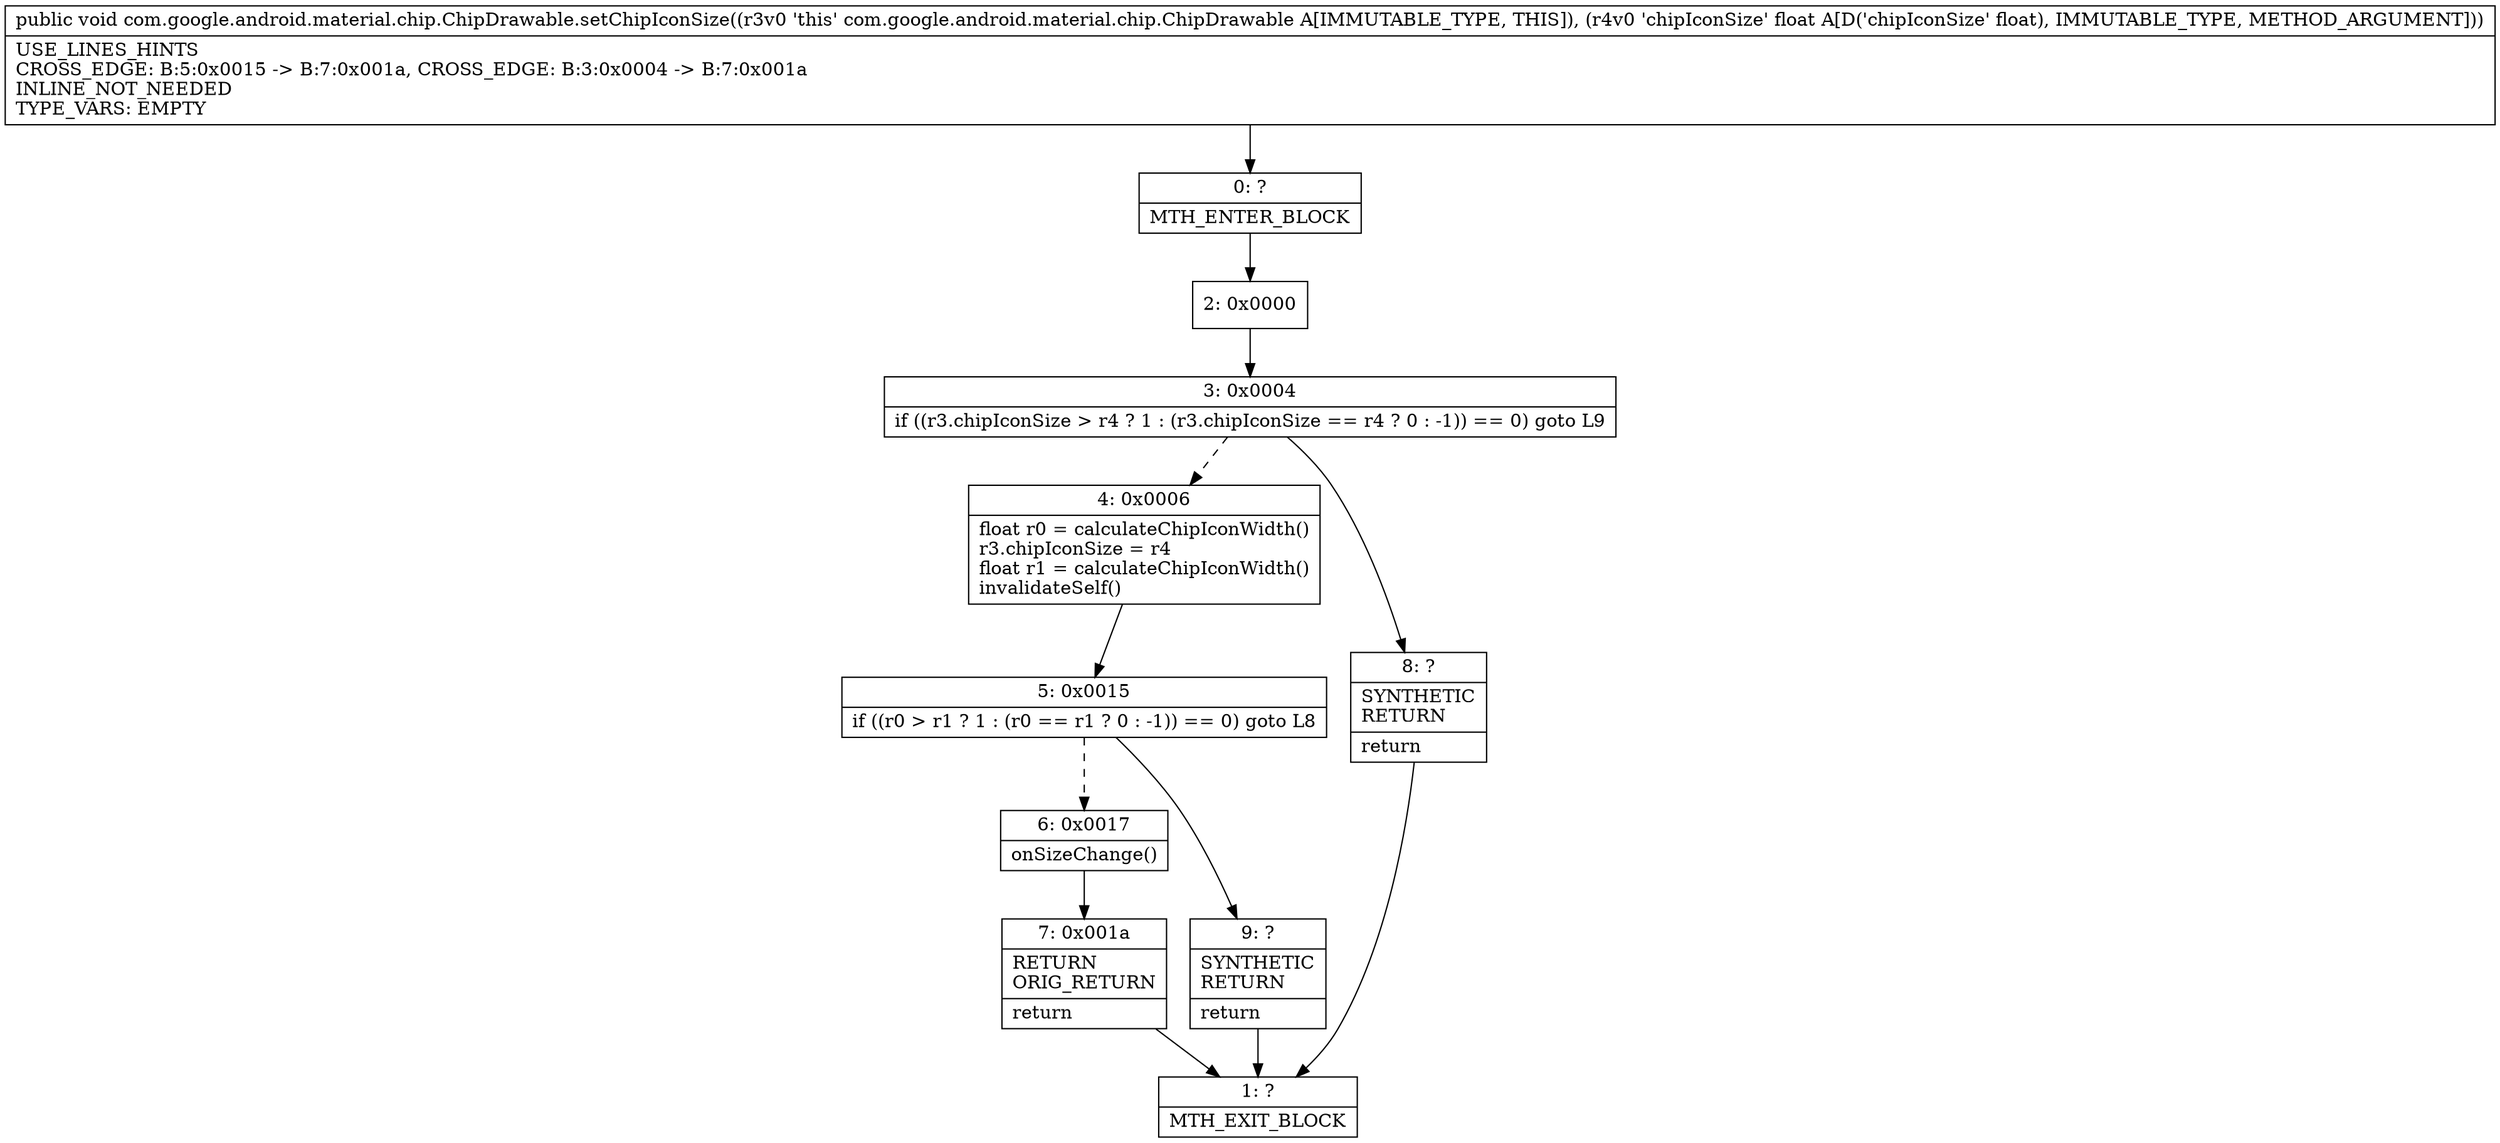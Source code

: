 digraph "CFG forcom.google.android.material.chip.ChipDrawable.setChipIconSize(F)V" {
Node_0 [shape=record,label="{0\:\ ?|MTH_ENTER_BLOCK\l}"];
Node_2 [shape=record,label="{2\:\ 0x0000}"];
Node_3 [shape=record,label="{3\:\ 0x0004|if ((r3.chipIconSize \> r4 ? 1 : (r3.chipIconSize == r4 ? 0 : \-1)) == 0) goto L9\l}"];
Node_4 [shape=record,label="{4\:\ 0x0006|float r0 = calculateChipIconWidth()\lr3.chipIconSize = r4\lfloat r1 = calculateChipIconWidth()\linvalidateSelf()\l}"];
Node_5 [shape=record,label="{5\:\ 0x0015|if ((r0 \> r1 ? 1 : (r0 == r1 ? 0 : \-1)) == 0) goto L8\l}"];
Node_6 [shape=record,label="{6\:\ 0x0017|onSizeChange()\l}"];
Node_7 [shape=record,label="{7\:\ 0x001a|RETURN\lORIG_RETURN\l|return\l}"];
Node_1 [shape=record,label="{1\:\ ?|MTH_EXIT_BLOCK\l}"];
Node_9 [shape=record,label="{9\:\ ?|SYNTHETIC\lRETURN\l|return\l}"];
Node_8 [shape=record,label="{8\:\ ?|SYNTHETIC\lRETURN\l|return\l}"];
MethodNode[shape=record,label="{public void com.google.android.material.chip.ChipDrawable.setChipIconSize((r3v0 'this' com.google.android.material.chip.ChipDrawable A[IMMUTABLE_TYPE, THIS]), (r4v0 'chipIconSize' float A[D('chipIconSize' float), IMMUTABLE_TYPE, METHOD_ARGUMENT]))  | USE_LINES_HINTS\lCROSS_EDGE: B:5:0x0015 \-\> B:7:0x001a, CROSS_EDGE: B:3:0x0004 \-\> B:7:0x001a\lINLINE_NOT_NEEDED\lTYPE_VARS: EMPTY\l}"];
MethodNode -> Node_0;Node_0 -> Node_2;
Node_2 -> Node_3;
Node_3 -> Node_4[style=dashed];
Node_3 -> Node_8;
Node_4 -> Node_5;
Node_5 -> Node_6[style=dashed];
Node_5 -> Node_9;
Node_6 -> Node_7;
Node_7 -> Node_1;
Node_9 -> Node_1;
Node_8 -> Node_1;
}

